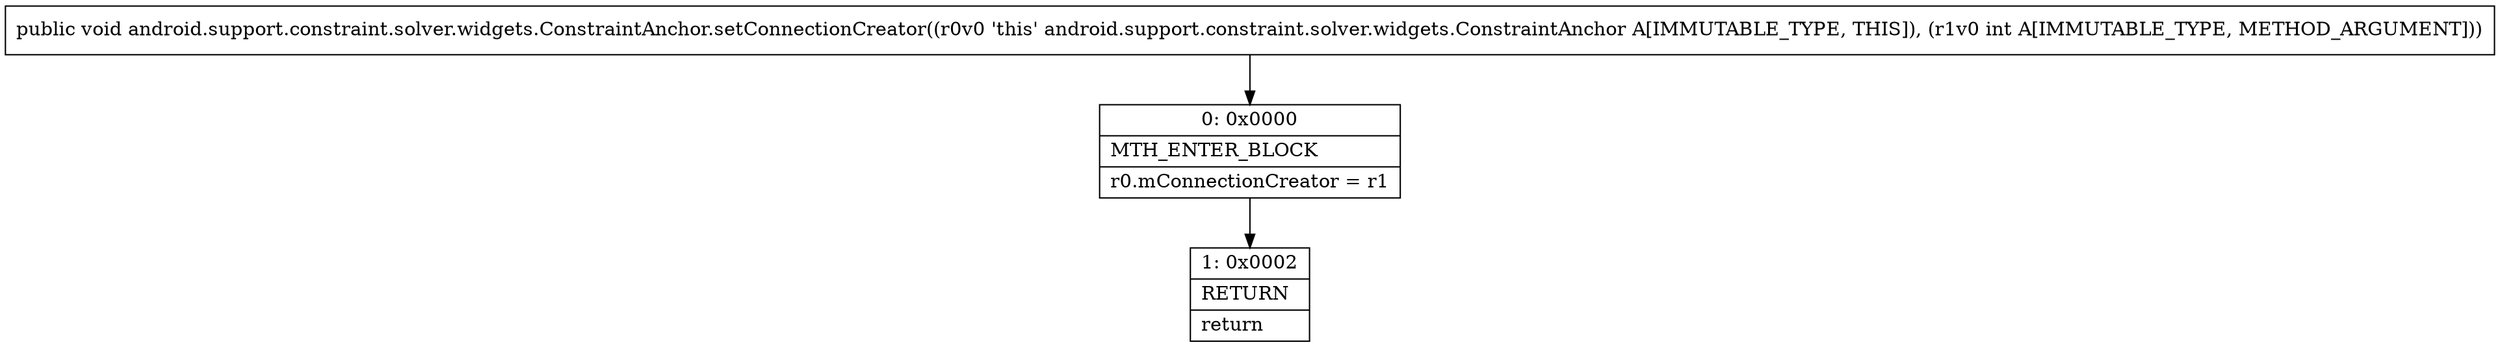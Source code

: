 digraph "CFG forandroid.support.constraint.solver.widgets.ConstraintAnchor.setConnectionCreator(I)V" {
Node_0 [shape=record,label="{0\:\ 0x0000|MTH_ENTER_BLOCK\l|r0.mConnectionCreator = r1\l}"];
Node_1 [shape=record,label="{1\:\ 0x0002|RETURN\l|return\l}"];
MethodNode[shape=record,label="{public void android.support.constraint.solver.widgets.ConstraintAnchor.setConnectionCreator((r0v0 'this' android.support.constraint.solver.widgets.ConstraintAnchor A[IMMUTABLE_TYPE, THIS]), (r1v0 int A[IMMUTABLE_TYPE, METHOD_ARGUMENT])) }"];
MethodNode -> Node_0;
Node_0 -> Node_1;
}

